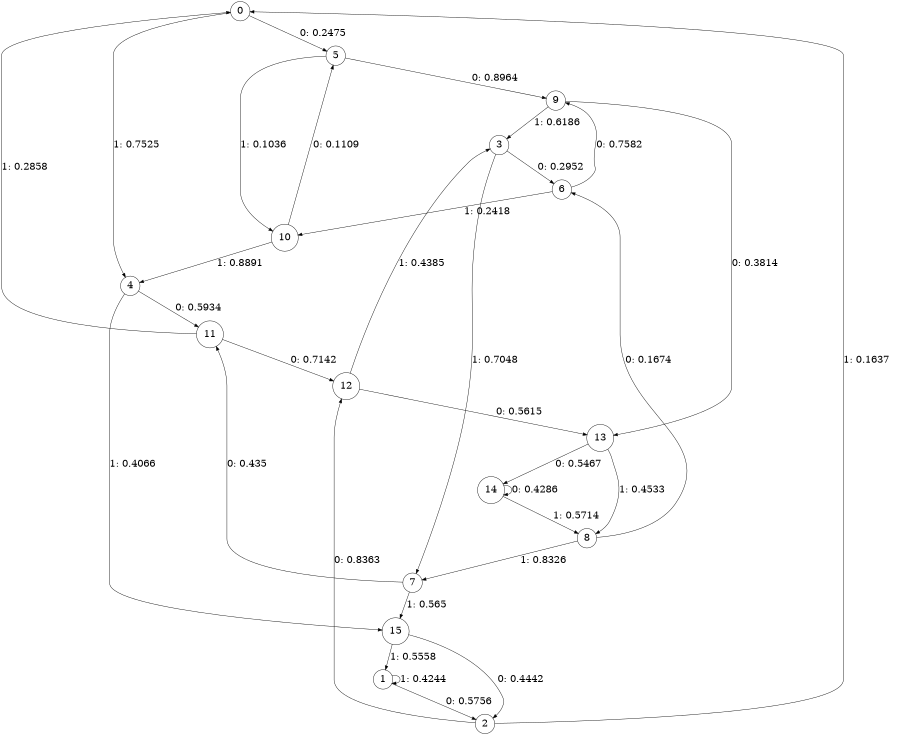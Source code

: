digraph "ch20randomL4" {
size = "6,8.5";
ratio = "fill";
node [shape = circle];
node [fontsize = 24];
edge [fontsize = 24];
0 -> 5 [label = "0: 0.2475   "];
0 -> 4 [label = "1: 0.7525   "];
1 -> 2 [label = "0: 0.5756   "];
1 -> 1 [label = "1: 0.4244   "];
2 -> 12 [label = "0: 0.8363   "];
2 -> 0 [label = "1: 0.1637   "];
3 -> 6 [label = "0: 0.2952   "];
3 -> 7 [label = "1: 0.7048   "];
4 -> 11 [label = "0: 0.5934   "];
4 -> 15 [label = "1: 0.4066   "];
5 -> 9 [label = "0: 0.8964   "];
5 -> 10 [label = "1: 0.1036   "];
6 -> 9 [label = "0: 0.7582   "];
6 -> 10 [label = "1: 0.2418   "];
7 -> 11 [label = "0: 0.435    "];
7 -> 15 [label = "1: 0.565    "];
8 -> 6 [label = "0: 0.1674   "];
8 -> 7 [label = "1: 0.8326   "];
9 -> 13 [label = "0: 0.3814   "];
9 -> 3 [label = "1: 0.6186   "];
10 -> 5 [label = "0: 0.1109   "];
10 -> 4 [label = "1: 0.8891   "];
11 -> 12 [label = "0: 0.7142   "];
11 -> 0 [label = "1: 0.2858   "];
12 -> 13 [label = "0: 0.5615   "];
12 -> 3 [label = "1: 0.4385   "];
13 -> 14 [label = "0: 0.5467   "];
13 -> 8 [label = "1: 0.4533   "];
14 -> 14 [label = "0: 0.4286   "];
14 -> 8 [label = "1: 0.5714   "];
15 -> 2 [label = "0: 0.4442   "];
15 -> 1 [label = "1: 0.5558   "];
}
